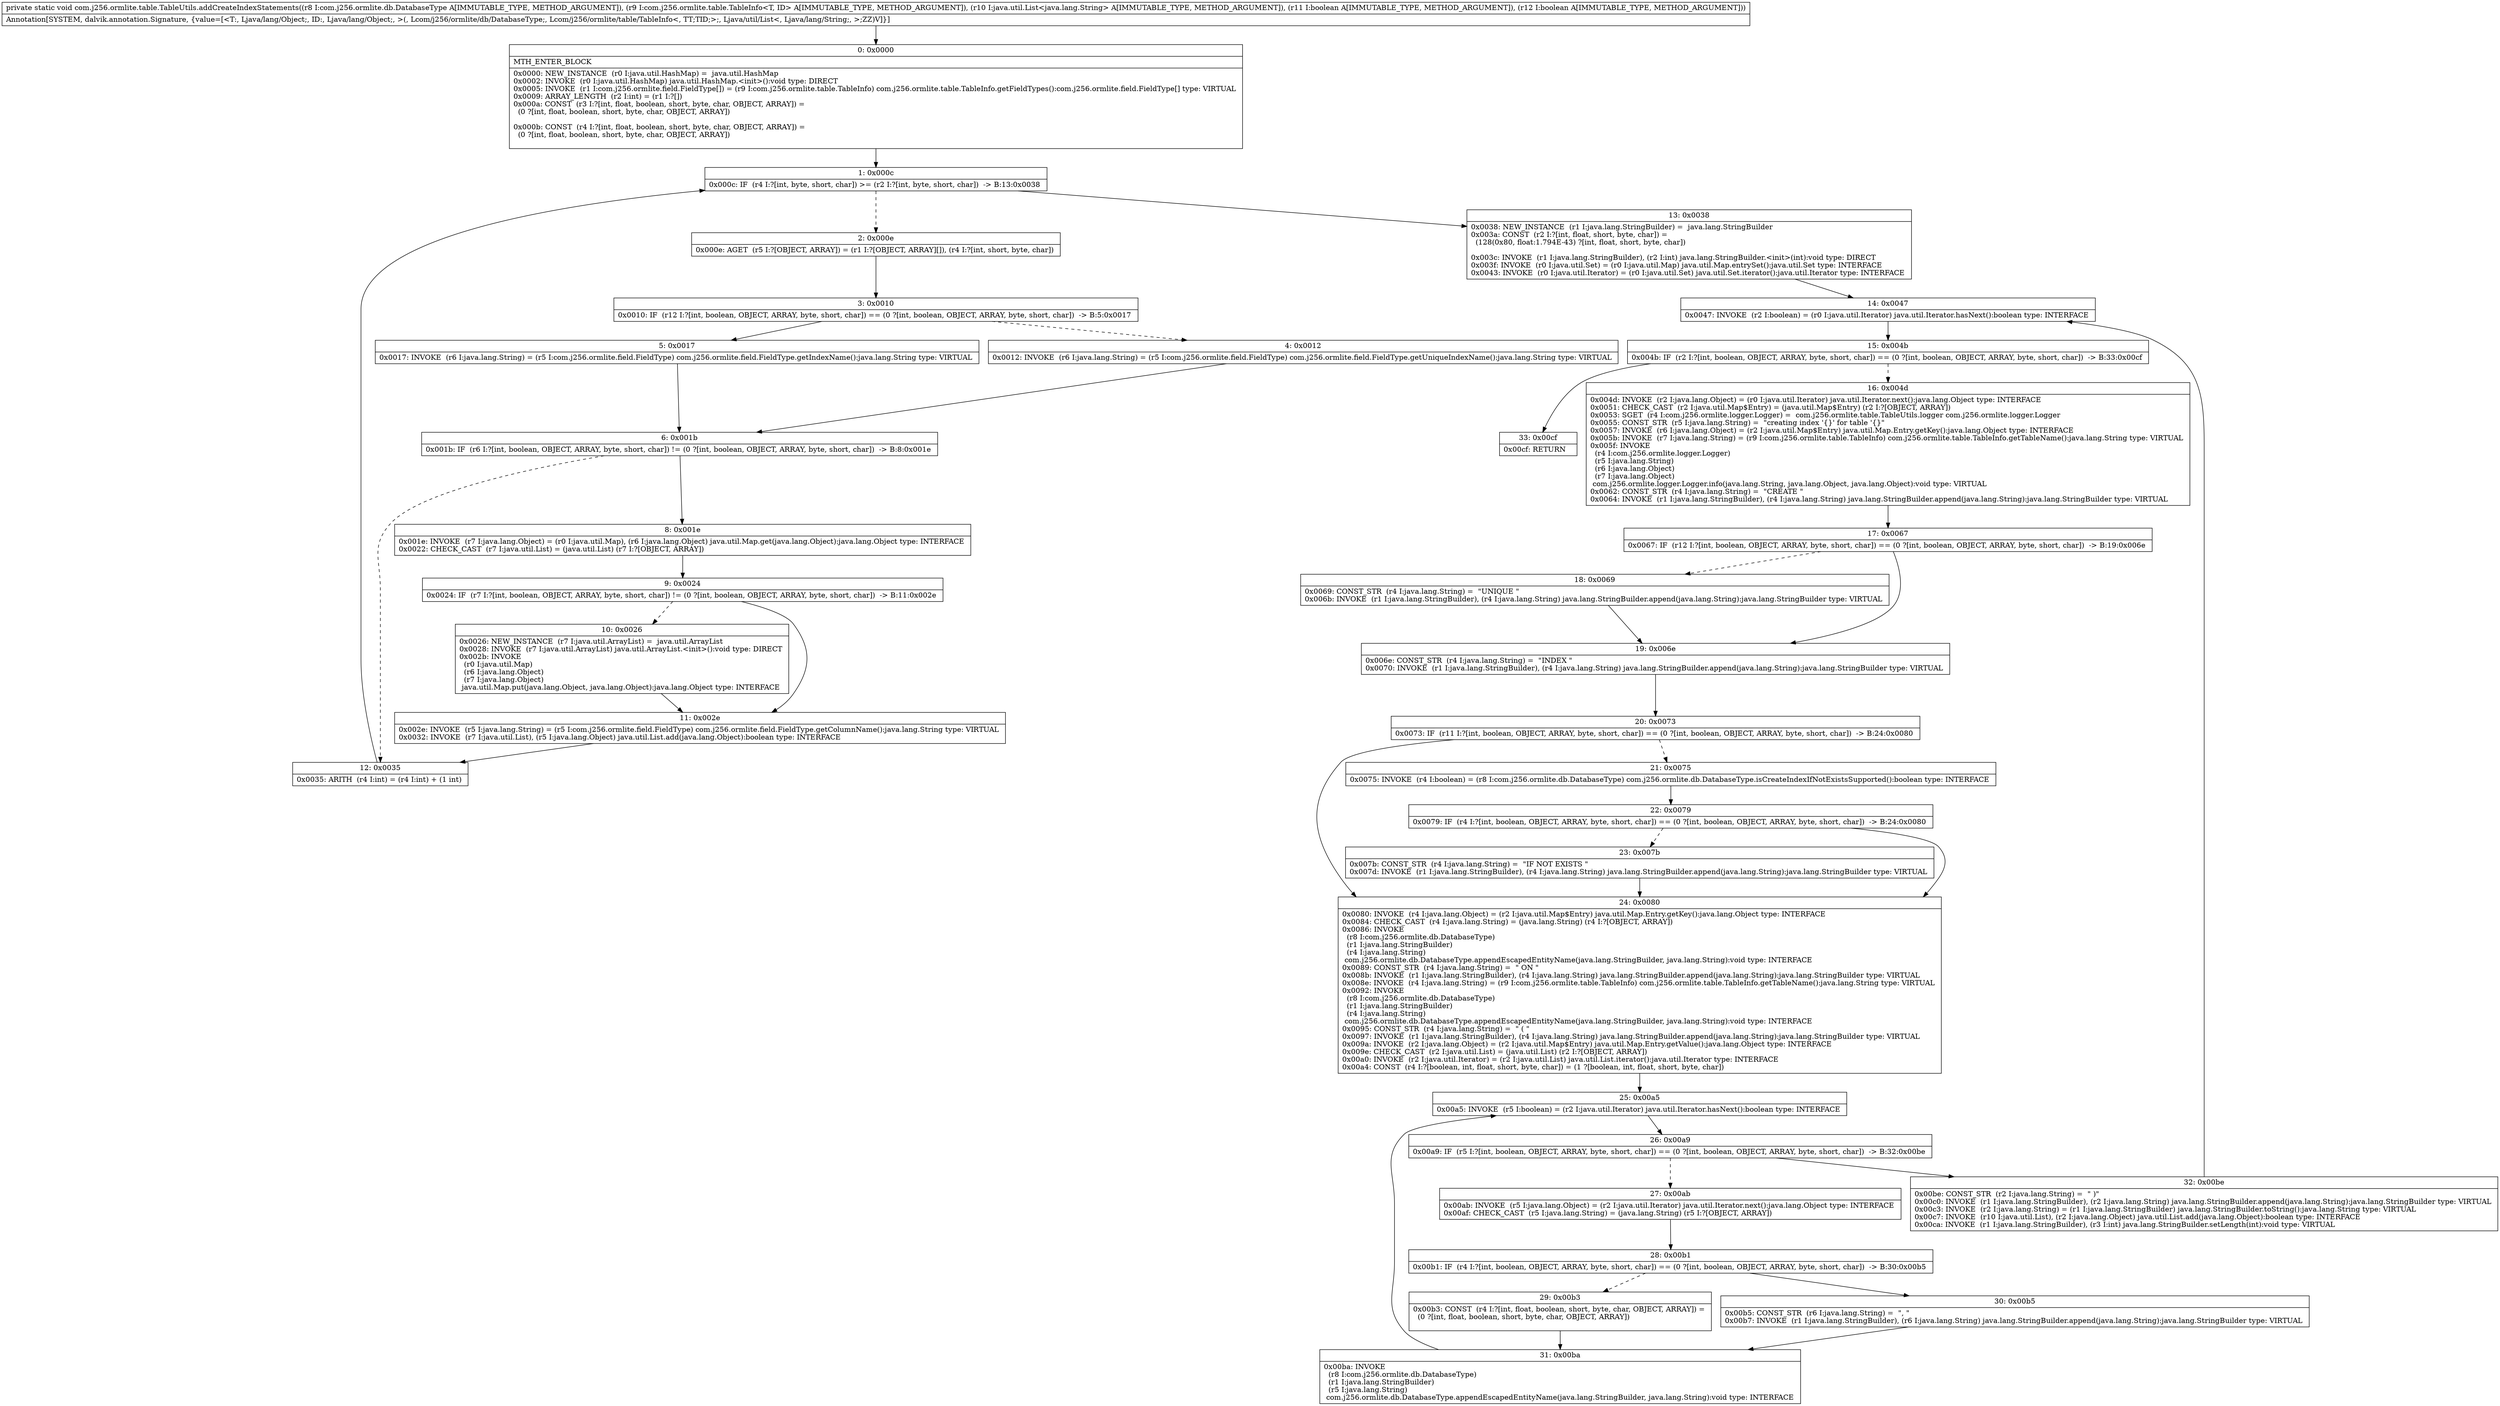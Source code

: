 digraph "CFG forcom.j256.ormlite.table.TableUtils.addCreateIndexStatements(Lcom\/j256\/ormlite\/db\/DatabaseType;Lcom\/j256\/ormlite\/table\/TableInfo;Ljava\/util\/List;ZZ)V" {
Node_0 [shape=record,label="{0\:\ 0x0000|MTH_ENTER_BLOCK\l|0x0000: NEW_INSTANCE  (r0 I:java.util.HashMap) =  java.util.HashMap \l0x0002: INVOKE  (r0 I:java.util.HashMap) java.util.HashMap.\<init\>():void type: DIRECT \l0x0005: INVOKE  (r1 I:com.j256.ormlite.field.FieldType[]) = (r9 I:com.j256.ormlite.table.TableInfo) com.j256.ormlite.table.TableInfo.getFieldTypes():com.j256.ormlite.field.FieldType[] type: VIRTUAL \l0x0009: ARRAY_LENGTH  (r2 I:int) = (r1 I:?[]) \l0x000a: CONST  (r3 I:?[int, float, boolean, short, byte, char, OBJECT, ARRAY]) = \l  (0 ?[int, float, boolean, short, byte, char, OBJECT, ARRAY])\l \l0x000b: CONST  (r4 I:?[int, float, boolean, short, byte, char, OBJECT, ARRAY]) = \l  (0 ?[int, float, boolean, short, byte, char, OBJECT, ARRAY])\l \l}"];
Node_1 [shape=record,label="{1\:\ 0x000c|0x000c: IF  (r4 I:?[int, byte, short, char]) \>= (r2 I:?[int, byte, short, char])  \-\> B:13:0x0038 \l}"];
Node_2 [shape=record,label="{2\:\ 0x000e|0x000e: AGET  (r5 I:?[OBJECT, ARRAY]) = (r1 I:?[OBJECT, ARRAY][]), (r4 I:?[int, short, byte, char]) \l}"];
Node_3 [shape=record,label="{3\:\ 0x0010|0x0010: IF  (r12 I:?[int, boolean, OBJECT, ARRAY, byte, short, char]) == (0 ?[int, boolean, OBJECT, ARRAY, byte, short, char])  \-\> B:5:0x0017 \l}"];
Node_4 [shape=record,label="{4\:\ 0x0012|0x0012: INVOKE  (r6 I:java.lang.String) = (r5 I:com.j256.ormlite.field.FieldType) com.j256.ormlite.field.FieldType.getUniqueIndexName():java.lang.String type: VIRTUAL \l}"];
Node_5 [shape=record,label="{5\:\ 0x0017|0x0017: INVOKE  (r6 I:java.lang.String) = (r5 I:com.j256.ormlite.field.FieldType) com.j256.ormlite.field.FieldType.getIndexName():java.lang.String type: VIRTUAL \l}"];
Node_6 [shape=record,label="{6\:\ 0x001b|0x001b: IF  (r6 I:?[int, boolean, OBJECT, ARRAY, byte, short, char]) != (0 ?[int, boolean, OBJECT, ARRAY, byte, short, char])  \-\> B:8:0x001e \l}"];
Node_8 [shape=record,label="{8\:\ 0x001e|0x001e: INVOKE  (r7 I:java.lang.Object) = (r0 I:java.util.Map), (r6 I:java.lang.Object) java.util.Map.get(java.lang.Object):java.lang.Object type: INTERFACE \l0x0022: CHECK_CAST  (r7 I:java.util.List) = (java.util.List) (r7 I:?[OBJECT, ARRAY]) \l}"];
Node_9 [shape=record,label="{9\:\ 0x0024|0x0024: IF  (r7 I:?[int, boolean, OBJECT, ARRAY, byte, short, char]) != (0 ?[int, boolean, OBJECT, ARRAY, byte, short, char])  \-\> B:11:0x002e \l}"];
Node_10 [shape=record,label="{10\:\ 0x0026|0x0026: NEW_INSTANCE  (r7 I:java.util.ArrayList) =  java.util.ArrayList \l0x0028: INVOKE  (r7 I:java.util.ArrayList) java.util.ArrayList.\<init\>():void type: DIRECT \l0x002b: INVOKE  \l  (r0 I:java.util.Map)\l  (r6 I:java.lang.Object)\l  (r7 I:java.lang.Object)\l java.util.Map.put(java.lang.Object, java.lang.Object):java.lang.Object type: INTERFACE \l}"];
Node_11 [shape=record,label="{11\:\ 0x002e|0x002e: INVOKE  (r5 I:java.lang.String) = (r5 I:com.j256.ormlite.field.FieldType) com.j256.ormlite.field.FieldType.getColumnName():java.lang.String type: VIRTUAL \l0x0032: INVOKE  (r7 I:java.util.List), (r5 I:java.lang.Object) java.util.List.add(java.lang.Object):boolean type: INTERFACE \l}"];
Node_12 [shape=record,label="{12\:\ 0x0035|0x0035: ARITH  (r4 I:int) = (r4 I:int) + (1 int) \l}"];
Node_13 [shape=record,label="{13\:\ 0x0038|0x0038: NEW_INSTANCE  (r1 I:java.lang.StringBuilder) =  java.lang.StringBuilder \l0x003a: CONST  (r2 I:?[int, float, short, byte, char]) = \l  (128(0x80, float:1.794E\-43) ?[int, float, short, byte, char])\l \l0x003c: INVOKE  (r1 I:java.lang.StringBuilder), (r2 I:int) java.lang.StringBuilder.\<init\>(int):void type: DIRECT \l0x003f: INVOKE  (r0 I:java.util.Set) = (r0 I:java.util.Map) java.util.Map.entrySet():java.util.Set type: INTERFACE \l0x0043: INVOKE  (r0 I:java.util.Iterator) = (r0 I:java.util.Set) java.util.Set.iterator():java.util.Iterator type: INTERFACE \l}"];
Node_14 [shape=record,label="{14\:\ 0x0047|0x0047: INVOKE  (r2 I:boolean) = (r0 I:java.util.Iterator) java.util.Iterator.hasNext():boolean type: INTERFACE \l}"];
Node_15 [shape=record,label="{15\:\ 0x004b|0x004b: IF  (r2 I:?[int, boolean, OBJECT, ARRAY, byte, short, char]) == (0 ?[int, boolean, OBJECT, ARRAY, byte, short, char])  \-\> B:33:0x00cf \l}"];
Node_16 [shape=record,label="{16\:\ 0x004d|0x004d: INVOKE  (r2 I:java.lang.Object) = (r0 I:java.util.Iterator) java.util.Iterator.next():java.lang.Object type: INTERFACE \l0x0051: CHECK_CAST  (r2 I:java.util.Map$Entry) = (java.util.Map$Entry) (r2 I:?[OBJECT, ARRAY]) \l0x0053: SGET  (r4 I:com.j256.ormlite.logger.Logger) =  com.j256.ormlite.table.TableUtils.logger com.j256.ormlite.logger.Logger \l0x0055: CONST_STR  (r5 I:java.lang.String) =  \"creating index '\{\}' for table '\{\}\" \l0x0057: INVOKE  (r6 I:java.lang.Object) = (r2 I:java.util.Map$Entry) java.util.Map.Entry.getKey():java.lang.Object type: INTERFACE \l0x005b: INVOKE  (r7 I:java.lang.String) = (r9 I:com.j256.ormlite.table.TableInfo) com.j256.ormlite.table.TableInfo.getTableName():java.lang.String type: VIRTUAL \l0x005f: INVOKE  \l  (r4 I:com.j256.ormlite.logger.Logger)\l  (r5 I:java.lang.String)\l  (r6 I:java.lang.Object)\l  (r7 I:java.lang.Object)\l com.j256.ormlite.logger.Logger.info(java.lang.String, java.lang.Object, java.lang.Object):void type: VIRTUAL \l0x0062: CONST_STR  (r4 I:java.lang.String) =  \"CREATE \" \l0x0064: INVOKE  (r1 I:java.lang.StringBuilder), (r4 I:java.lang.String) java.lang.StringBuilder.append(java.lang.String):java.lang.StringBuilder type: VIRTUAL \l}"];
Node_17 [shape=record,label="{17\:\ 0x0067|0x0067: IF  (r12 I:?[int, boolean, OBJECT, ARRAY, byte, short, char]) == (0 ?[int, boolean, OBJECT, ARRAY, byte, short, char])  \-\> B:19:0x006e \l}"];
Node_18 [shape=record,label="{18\:\ 0x0069|0x0069: CONST_STR  (r4 I:java.lang.String) =  \"UNIQUE \" \l0x006b: INVOKE  (r1 I:java.lang.StringBuilder), (r4 I:java.lang.String) java.lang.StringBuilder.append(java.lang.String):java.lang.StringBuilder type: VIRTUAL \l}"];
Node_19 [shape=record,label="{19\:\ 0x006e|0x006e: CONST_STR  (r4 I:java.lang.String) =  \"INDEX \" \l0x0070: INVOKE  (r1 I:java.lang.StringBuilder), (r4 I:java.lang.String) java.lang.StringBuilder.append(java.lang.String):java.lang.StringBuilder type: VIRTUAL \l}"];
Node_20 [shape=record,label="{20\:\ 0x0073|0x0073: IF  (r11 I:?[int, boolean, OBJECT, ARRAY, byte, short, char]) == (0 ?[int, boolean, OBJECT, ARRAY, byte, short, char])  \-\> B:24:0x0080 \l}"];
Node_21 [shape=record,label="{21\:\ 0x0075|0x0075: INVOKE  (r4 I:boolean) = (r8 I:com.j256.ormlite.db.DatabaseType) com.j256.ormlite.db.DatabaseType.isCreateIndexIfNotExistsSupported():boolean type: INTERFACE \l}"];
Node_22 [shape=record,label="{22\:\ 0x0079|0x0079: IF  (r4 I:?[int, boolean, OBJECT, ARRAY, byte, short, char]) == (0 ?[int, boolean, OBJECT, ARRAY, byte, short, char])  \-\> B:24:0x0080 \l}"];
Node_23 [shape=record,label="{23\:\ 0x007b|0x007b: CONST_STR  (r4 I:java.lang.String) =  \"IF NOT EXISTS \" \l0x007d: INVOKE  (r1 I:java.lang.StringBuilder), (r4 I:java.lang.String) java.lang.StringBuilder.append(java.lang.String):java.lang.StringBuilder type: VIRTUAL \l}"];
Node_24 [shape=record,label="{24\:\ 0x0080|0x0080: INVOKE  (r4 I:java.lang.Object) = (r2 I:java.util.Map$Entry) java.util.Map.Entry.getKey():java.lang.Object type: INTERFACE \l0x0084: CHECK_CAST  (r4 I:java.lang.String) = (java.lang.String) (r4 I:?[OBJECT, ARRAY]) \l0x0086: INVOKE  \l  (r8 I:com.j256.ormlite.db.DatabaseType)\l  (r1 I:java.lang.StringBuilder)\l  (r4 I:java.lang.String)\l com.j256.ormlite.db.DatabaseType.appendEscapedEntityName(java.lang.StringBuilder, java.lang.String):void type: INTERFACE \l0x0089: CONST_STR  (r4 I:java.lang.String) =  \" ON \" \l0x008b: INVOKE  (r1 I:java.lang.StringBuilder), (r4 I:java.lang.String) java.lang.StringBuilder.append(java.lang.String):java.lang.StringBuilder type: VIRTUAL \l0x008e: INVOKE  (r4 I:java.lang.String) = (r9 I:com.j256.ormlite.table.TableInfo) com.j256.ormlite.table.TableInfo.getTableName():java.lang.String type: VIRTUAL \l0x0092: INVOKE  \l  (r8 I:com.j256.ormlite.db.DatabaseType)\l  (r1 I:java.lang.StringBuilder)\l  (r4 I:java.lang.String)\l com.j256.ormlite.db.DatabaseType.appendEscapedEntityName(java.lang.StringBuilder, java.lang.String):void type: INTERFACE \l0x0095: CONST_STR  (r4 I:java.lang.String) =  \" ( \" \l0x0097: INVOKE  (r1 I:java.lang.StringBuilder), (r4 I:java.lang.String) java.lang.StringBuilder.append(java.lang.String):java.lang.StringBuilder type: VIRTUAL \l0x009a: INVOKE  (r2 I:java.lang.Object) = (r2 I:java.util.Map$Entry) java.util.Map.Entry.getValue():java.lang.Object type: INTERFACE \l0x009e: CHECK_CAST  (r2 I:java.util.List) = (java.util.List) (r2 I:?[OBJECT, ARRAY]) \l0x00a0: INVOKE  (r2 I:java.util.Iterator) = (r2 I:java.util.List) java.util.List.iterator():java.util.Iterator type: INTERFACE \l0x00a4: CONST  (r4 I:?[boolean, int, float, short, byte, char]) = (1 ?[boolean, int, float, short, byte, char]) \l}"];
Node_25 [shape=record,label="{25\:\ 0x00a5|0x00a5: INVOKE  (r5 I:boolean) = (r2 I:java.util.Iterator) java.util.Iterator.hasNext():boolean type: INTERFACE \l}"];
Node_26 [shape=record,label="{26\:\ 0x00a9|0x00a9: IF  (r5 I:?[int, boolean, OBJECT, ARRAY, byte, short, char]) == (0 ?[int, boolean, OBJECT, ARRAY, byte, short, char])  \-\> B:32:0x00be \l}"];
Node_27 [shape=record,label="{27\:\ 0x00ab|0x00ab: INVOKE  (r5 I:java.lang.Object) = (r2 I:java.util.Iterator) java.util.Iterator.next():java.lang.Object type: INTERFACE \l0x00af: CHECK_CAST  (r5 I:java.lang.String) = (java.lang.String) (r5 I:?[OBJECT, ARRAY]) \l}"];
Node_28 [shape=record,label="{28\:\ 0x00b1|0x00b1: IF  (r4 I:?[int, boolean, OBJECT, ARRAY, byte, short, char]) == (0 ?[int, boolean, OBJECT, ARRAY, byte, short, char])  \-\> B:30:0x00b5 \l}"];
Node_29 [shape=record,label="{29\:\ 0x00b3|0x00b3: CONST  (r4 I:?[int, float, boolean, short, byte, char, OBJECT, ARRAY]) = \l  (0 ?[int, float, boolean, short, byte, char, OBJECT, ARRAY])\l \l}"];
Node_30 [shape=record,label="{30\:\ 0x00b5|0x00b5: CONST_STR  (r6 I:java.lang.String) =  \", \" \l0x00b7: INVOKE  (r1 I:java.lang.StringBuilder), (r6 I:java.lang.String) java.lang.StringBuilder.append(java.lang.String):java.lang.StringBuilder type: VIRTUAL \l}"];
Node_31 [shape=record,label="{31\:\ 0x00ba|0x00ba: INVOKE  \l  (r8 I:com.j256.ormlite.db.DatabaseType)\l  (r1 I:java.lang.StringBuilder)\l  (r5 I:java.lang.String)\l com.j256.ormlite.db.DatabaseType.appendEscapedEntityName(java.lang.StringBuilder, java.lang.String):void type: INTERFACE \l}"];
Node_32 [shape=record,label="{32\:\ 0x00be|0x00be: CONST_STR  (r2 I:java.lang.String) =  \" )\" \l0x00c0: INVOKE  (r1 I:java.lang.StringBuilder), (r2 I:java.lang.String) java.lang.StringBuilder.append(java.lang.String):java.lang.StringBuilder type: VIRTUAL \l0x00c3: INVOKE  (r2 I:java.lang.String) = (r1 I:java.lang.StringBuilder) java.lang.StringBuilder.toString():java.lang.String type: VIRTUAL \l0x00c7: INVOKE  (r10 I:java.util.List), (r2 I:java.lang.Object) java.util.List.add(java.lang.Object):boolean type: INTERFACE \l0x00ca: INVOKE  (r1 I:java.lang.StringBuilder), (r3 I:int) java.lang.StringBuilder.setLength(int):void type: VIRTUAL \l}"];
Node_33 [shape=record,label="{33\:\ 0x00cf|0x00cf: RETURN   \l}"];
MethodNode[shape=record,label="{private static void com.j256.ormlite.table.TableUtils.addCreateIndexStatements((r8 I:com.j256.ormlite.db.DatabaseType A[IMMUTABLE_TYPE, METHOD_ARGUMENT]), (r9 I:com.j256.ormlite.table.TableInfo\<T, ID\> A[IMMUTABLE_TYPE, METHOD_ARGUMENT]), (r10 I:java.util.List\<java.lang.String\> A[IMMUTABLE_TYPE, METHOD_ARGUMENT]), (r11 I:boolean A[IMMUTABLE_TYPE, METHOD_ARGUMENT]), (r12 I:boolean A[IMMUTABLE_TYPE, METHOD_ARGUMENT]))  | Annotation[SYSTEM, dalvik.annotation.Signature, \{value=[\<T:, Ljava\/lang\/Object;, ID:, Ljava\/lang\/Object;, \>(, Lcom\/j256\/ormlite\/db\/DatabaseType;, Lcom\/j256\/ormlite\/table\/TableInfo\<, TT;TID;\>;, Ljava\/util\/List\<, Ljava\/lang\/String;, \>;ZZ)V]\}]\l}"];
MethodNode -> Node_0;
Node_0 -> Node_1;
Node_1 -> Node_2[style=dashed];
Node_1 -> Node_13;
Node_2 -> Node_3;
Node_3 -> Node_4[style=dashed];
Node_3 -> Node_5;
Node_4 -> Node_6;
Node_5 -> Node_6;
Node_6 -> Node_8;
Node_6 -> Node_12[style=dashed];
Node_8 -> Node_9;
Node_9 -> Node_10[style=dashed];
Node_9 -> Node_11;
Node_10 -> Node_11;
Node_11 -> Node_12;
Node_12 -> Node_1;
Node_13 -> Node_14;
Node_14 -> Node_15;
Node_15 -> Node_16[style=dashed];
Node_15 -> Node_33;
Node_16 -> Node_17;
Node_17 -> Node_18[style=dashed];
Node_17 -> Node_19;
Node_18 -> Node_19;
Node_19 -> Node_20;
Node_20 -> Node_21[style=dashed];
Node_20 -> Node_24;
Node_21 -> Node_22;
Node_22 -> Node_23[style=dashed];
Node_22 -> Node_24;
Node_23 -> Node_24;
Node_24 -> Node_25;
Node_25 -> Node_26;
Node_26 -> Node_27[style=dashed];
Node_26 -> Node_32;
Node_27 -> Node_28;
Node_28 -> Node_29[style=dashed];
Node_28 -> Node_30;
Node_29 -> Node_31;
Node_30 -> Node_31;
Node_31 -> Node_25;
Node_32 -> Node_14;
}

